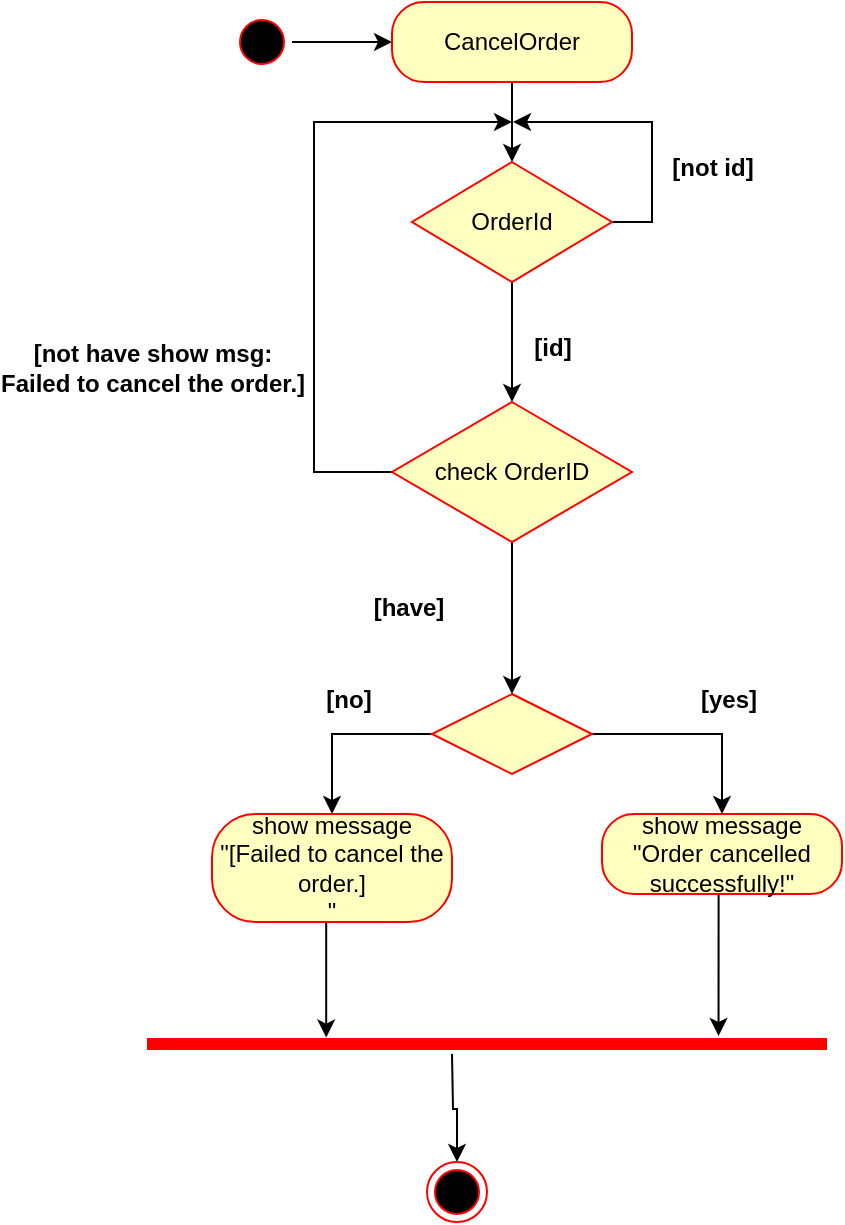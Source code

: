<mxfile version="21.6.1" type="device" pages="3">
  <diagram name="Page-1" id="TE9VZ5SBRQnb2_Yz3st8">
    <mxGraphModel dx="1036" dy="606" grid="1" gridSize="10" guides="1" tooltips="1" connect="1" arrows="1" fold="1" page="1" pageScale="1" pageWidth="850" pageHeight="1100" math="0" shadow="0">
      <root>
        <mxCell id="0" />
        <mxCell id="1" parent="0" />
        <mxCell id="HGSKHwMMvarCdzg37iJ7-1" style="edgeStyle=orthogonalEdgeStyle;rounded=0;orthogonalLoop=1;jettySize=auto;html=1;exitX=1;exitY=0.5;exitDx=0;exitDy=0;entryX=0;entryY=0.5;entryDx=0;entryDy=0;" parent="1" source="HGSKHwMMvarCdzg37iJ7-2" target="HGSKHwMMvarCdzg37iJ7-4" edge="1">
          <mxGeometry relative="1" as="geometry" />
        </mxCell>
        <mxCell id="HGSKHwMMvarCdzg37iJ7-2" value="" style="ellipse;html=1;shape=startState;fillColor=#000000;strokeColor=#ff0000;" parent="1" vertex="1">
          <mxGeometry x="270" y="165" width="30" height="30" as="geometry" />
        </mxCell>
        <mxCell id="HGSKHwMMvarCdzg37iJ7-3" style="edgeStyle=orthogonalEdgeStyle;rounded=0;orthogonalLoop=1;jettySize=auto;html=1;exitX=0.5;exitY=1;exitDx=0;exitDy=0;entryX=0.5;entryY=0;entryDx=0;entryDy=0;" parent="1" source="HGSKHwMMvarCdzg37iJ7-4" target="HGSKHwMMvarCdzg37iJ7-7" edge="1">
          <mxGeometry relative="1" as="geometry" />
        </mxCell>
        <mxCell id="HGSKHwMMvarCdzg37iJ7-4" value="CancelOrder" style="rounded=1;whiteSpace=wrap;html=1;arcSize=40;fontColor=#000000;fillColor=#ffffc0;strokeColor=#ff0000;" parent="1" vertex="1">
          <mxGeometry x="350" y="160" width="120" height="40" as="geometry" />
        </mxCell>
        <mxCell id="HGSKHwMMvarCdzg37iJ7-6" style="edgeStyle=orthogonalEdgeStyle;rounded=0;orthogonalLoop=1;jettySize=auto;html=1;exitX=1;exitY=0.5;exitDx=0;exitDy=0;" parent="1" source="HGSKHwMMvarCdzg37iJ7-7" edge="1">
          <mxGeometry relative="1" as="geometry">
            <mxPoint x="410" y="220" as="targetPoint" />
          </mxGeometry>
        </mxCell>
        <mxCell id="HGSKHwMMvarCdzg37iJ7-40" style="edgeStyle=orthogonalEdgeStyle;rounded=0;orthogonalLoop=1;jettySize=auto;html=1;entryX=0.5;entryY=0;entryDx=0;entryDy=0;" parent="1" source="HGSKHwMMvarCdzg37iJ7-7" target="HGSKHwMMvarCdzg37iJ7-39" edge="1">
          <mxGeometry relative="1" as="geometry" />
        </mxCell>
        <mxCell id="HGSKHwMMvarCdzg37iJ7-7" value="OrderId" style="rhombus;whiteSpace=wrap;html=1;fontColor=#000000;fillColor=#ffffc0;strokeColor=#ff0000;" parent="1" vertex="1">
          <mxGeometry x="360" y="240" width="100" height="60" as="geometry" />
        </mxCell>
        <mxCell id="HGSKHwMMvarCdzg37iJ7-10" style="edgeStyle=orthogonalEdgeStyle;rounded=0;orthogonalLoop=1;jettySize=auto;html=1;exitX=0.5;exitY=1;exitDx=0;exitDy=0;entryX=0.892;entryY=0.1;entryDx=0;entryDy=0;entryPerimeter=0;" parent="1" source="HGSKHwMMvarCdzg37iJ7-11" edge="1">
          <mxGeometry relative="1" as="geometry">
            <Array as="points">
              <mxPoint x="513" y="606" />
            </Array>
            <mxPoint x="513.28" y="677" as="targetPoint" />
          </mxGeometry>
        </mxCell>
        <mxCell id="HGSKHwMMvarCdzg37iJ7-11" value="show message&lt;br&gt;&quot;Order cancelled successfully!&quot;" style="rounded=1;whiteSpace=wrap;html=1;arcSize=40;fontColor=#000000;fillColor=#ffffc0;strokeColor=#ff0000;" parent="1" vertex="1">
          <mxGeometry x="455" y="566" width="120" height="40" as="geometry" />
        </mxCell>
        <mxCell id="HGSKHwMMvarCdzg37iJ7-12" value="" style="edgeStyle=orthogonalEdgeStyle;rounded=0;orthogonalLoop=1;jettySize=auto;html=1;" parent="1" target="HGSKHwMMvarCdzg37iJ7-14" edge="1">
          <mxGeometry relative="1" as="geometry">
            <mxPoint x="380" y="686" as="sourcePoint" />
          </mxGeometry>
        </mxCell>
        <mxCell id="HGSKHwMMvarCdzg37iJ7-13" value="" style="shape=line;html=1;strokeWidth=6;strokeColor=#ff0000;" parent="1" vertex="1">
          <mxGeometry x="227.5" y="676" width="340" height="10" as="geometry" />
        </mxCell>
        <mxCell id="HGSKHwMMvarCdzg37iJ7-14" value="" style="ellipse;html=1;shape=endState;fillColor=#000000;strokeColor=#ff0000;" parent="1" vertex="1">
          <mxGeometry x="367.5" y="740" width="30" height="30" as="geometry" />
        </mxCell>
        <mxCell id="HGSKHwMMvarCdzg37iJ7-15" value="[id]" style="text;align=center;fontStyle=1;verticalAlign=middle;spacingLeft=3;spacingRight=3;strokeColor=none;rotatable=0;points=[[0,0.5],[1,0.5]];portConstraint=eastwest;html=1;" parent="1" vertex="1">
          <mxGeometry x="390" y="320" width="80" height="26" as="geometry" />
        </mxCell>
        <mxCell id="HGSKHwMMvarCdzg37iJ7-16" value="[not id]" style="text;align=center;fontStyle=1;verticalAlign=middle;spacingLeft=3;spacingRight=3;strokeColor=none;rotatable=0;points=[[0,0.5],[1,0.5]];portConstraint=eastwest;html=1;" parent="1" vertex="1">
          <mxGeometry x="470" y="230" width="80" height="26" as="geometry" />
        </mxCell>
        <mxCell id="HGSKHwMMvarCdzg37iJ7-19" style="edgeStyle=orthogonalEdgeStyle;rounded=0;orthogonalLoop=1;jettySize=auto;html=1;exitX=1;exitY=0.5;exitDx=0;exitDy=0;" parent="1" source="HGSKHwMMvarCdzg37iJ7-21" target="HGSKHwMMvarCdzg37iJ7-11" edge="1">
          <mxGeometry relative="1" as="geometry" />
        </mxCell>
        <mxCell id="HGSKHwMMvarCdzg37iJ7-20" style="edgeStyle=orthogonalEdgeStyle;rounded=0;orthogonalLoop=1;jettySize=auto;html=1;exitX=0;exitY=0.5;exitDx=0;exitDy=0;entryX=0.5;entryY=0;entryDx=0;entryDy=0;" parent="1" source="HGSKHwMMvarCdzg37iJ7-21" target="HGSKHwMMvarCdzg37iJ7-23" edge="1">
          <mxGeometry relative="1" as="geometry" />
        </mxCell>
        <mxCell id="HGSKHwMMvarCdzg37iJ7-21" value="" style="rhombus;whiteSpace=wrap;html=1;fontColor=#000000;fillColor=#ffffc0;strokeColor=#ff0000;" parent="1" vertex="1">
          <mxGeometry x="370" y="506" width="80" height="40" as="geometry" />
        </mxCell>
        <mxCell id="HGSKHwMMvarCdzg37iJ7-22" style="edgeStyle=orthogonalEdgeStyle;rounded=0;orthogonalLoop=1;jettySize=auto;html=1;exitX=0.5;exitY=1;exitDx=0;exitDy=0;entryX=0.315;entryY=0.18;entryDx=0;entryDy=0;entryPerimeter=0;" parent="1" source="HGSKHwMMvarCdzg37iJ7-23" edge="1">
          <mxGeometry relative="1" as="geometry">
            <Array as="points">
              <mxPoint x="317" y="606" />
            </Array>
            <mxPoint x="317.1" y="677.8" as="targetPoint" />
          </mxGeometry>
        </mxCell>
        <mxCell id="HGSKHwMMvarCdzg37iJ7-23" value="show message&lt;br style=&quot;border-color: var(--border-color);&quot;&gt;&quot;[Failed to cancel the order.]&lt;br&gt;&quot;" style="rounded=1;whiteSpace=wrap;html=1;arcSize=40;fontColor=#000000;fillColor=#ffffc0;strokeColor=#ff0000;" parent="1" vertex="1">
          <mxGeometry x="260" y="566" width="120" height="54" as="geometry" />
        </mxCell>
        <mxCell id="HGSKHwMMvarCdzg37iJ7-24" value="[no]" style="text;align=center;fontStyle=1;verticalAlign=middle;spacingLeft=3;spacingRight=3;strokeColor=none;rotatable=0;points=[[0,0.5],[1,0.5]];portConstraint=eastwest;html=1;" parent="1" vertex="1">
          <mxGeometry x="287.5" y="496" width="80" height="26" as="geometry" />
        </mxCell>
        <mxCell id="HGSKHwMMvarCdzg37iJ7-25" value="[yes]" style="text;align=center;fontStyle=1;verticalAlign=middle;spacingLeft=3;spacingRight=3;strokeColor=none;rotatable=0;points=[[0,0.5],[1,0.5]];portConstraint=eastwest;html=1;" parent="1" vertex="1">
          <mxGeometry x="477.5" y="496" width="80" height="26" as="geometry" />
        </mxCell>
        <mxCell id="HGSKHwMMvarCdzg37iJ7-43" style="edgeStyle=orthogonalEdgeStyle;rounded=0;orthogonalLoop=1;jettySize=auto;html=1;exitX=0;exitY=0.5;exitDx=0;exitDy=0;" parent="1" source="HGSKHwMMvarCdzg37iJ7-39" edge="1">
          <mxGeometry relative="1" as="geometry">
            <mxPoint x="410" y="220" as="targetPoint" />
            <Array as="points">
              <mxPoint x="311" y="395" />
              <mxPoint x="311" y="220" />
            </Array>
          </mxGeometry>
        </mxCell>
        <mxCell id="HGSKHwMMvarCdzg37iJ7-46" style="edgeStyle=orthogonalEdgeStyle;rounded=0;orthogonalLoop=1;jettySize=auto;html=1;entryX=0.5;entryY=0;entryDx=0;entryDy=0;" parent="1" source="HGSKHwMMvarCdzg37iJ7-39" target="HGSKHwMMvarCdzg37iJ7-21" edge="1">
          <mxGeometry relative="1" as="geometry">
            <mxPoint x="410" y="500" as="targetPoint" />
          </mxGeometry>
        </mxCell>
        <mxCell id="HGSKHwMMvarCdzg37iJ7-39" value="check&amp;nbsp;OrderID" style="rhombus;whiteSpace=wrap;html=1;fontColor=#000000;fillColor=#ffffc0;strokeColor=#ff0000;" parent="1" vertex="1">
          <mxGeometry x="350" y="360" width="120" height="70" as="geometry" />
        </mxCell>
        <mxCell id="HGSKHwMMvarCdzg37iJ7-41" value="[have]" style="text;align=center;fontStyle=1;verticalAlign=middle;spacingLeft=3;spacingRight=3;strokeColor=none;rotatable=0;points=[[0,0.5],[1,0.5]];portConstraint=eastwest;html=1;" parent="1" vertex="1">
          <mxGeometry x="317.5" y="450" width="80" height="26" as="geometry" />
        </mxCell>
        <mxCell id="HGSKHwMMvarCdzg37iJ7-42" value="[not have show msg:&lt;br&gt;Failed to cancel the order.]" style="text;align=center;fontStyle=1;verticalAlign=middle;spacingLeft=3;spacingRight=3;strokeColor=none;rotatable=0;points=[[0,0.5],[1,0.5]];portConstraint=eastwest;html=1;" parent="1" vertex="1">
          <mxGeometry x="190" y="330" width="80" height="26" as="geometry" />
        </mxCell>
      </root>
    </mxGraphModel>
  </diagram>
  <diagram id="FpsR7tmESKf52y1RWWqT" name="Page-2">
    <mxGraphModel dx="1036" dy="606" grid="1" gridSize="10" guides="1" tooltips="1" connect="1" arrows="1" fold="1" page="1" pageScale="1" pageWidth="850" pageHeight="1100" math="0" shadow="0">
      <root>
        <mxCell id="0" />
        <mxCell id="1" parent="0" />
        <mxCell id="XmsKg2CHR13y9kAKneK7-1" value="004-CancelOrrder" style="shape=umlFrame;whiteSpace=wrap;html=1;pointerEvents=0;width=80;height=40;" vertex="1" parent="1">
          <mxGeometry x="50" y="30" width="850" height="800" as="geometry" />
        </mxCell>
        <mxCell id="XmsKg2CHR13y9kAKneK7-2" style="edgeStyle=orthogonalEdgeStyle;rounded=0;orthogonalLoop=1;jettySize=auto;html=1;exitX=0.5;exitY=0.5;exitDx=0;exitDy=0;exitPerimeter=0;entryX=0.507;entryY=0.567;entryDx=0;entryDy=0;entryPerimeter=0;endArrow=none;endFill=0;dashed=1;" edge="1" parent="1" source="XmsKg2CHR13y9kAKneK7-3" target="XmsKg2CHR13y9kAKneK7-14">
          <mxGeometry relative="1" as="geometry">
            <Array as="points">
              <mxPoint x="145" y="230" />
              <mxPoint x="145" y="230" />
            </Array>
          </mxGeometry>
        </mxCell>
        <mxCell id="XmsKg2CHR13y9kAKneK7-3" value="Staff" style="shape=umlActor;verticalLabelPosition=bottom;verticalAlign=top;html=1;" vertex="1" parent="1">
          <mxGeometry x="130" y="80" width="30" height="60" as="geometry" />
        </mxCell>
        <mxCell id="XmsKg2CHR13y9kAKneK7-4" style="edgeStyle=orthogonalEdgeStyle;rounded=0;orthogonalLoop=1;jettySize=auto;html=1;entryX=0.5;entryY=0;entryDx=0;entryDy=0;entryPerimeter=0;endArrow=none;endFill=0;dashed=1;" edge="1" parent="1" source="XmsKg2CHR13y9kAKneK7-5" target="XmsKg2CHR13y9kAKneK7-15">
          <mxGeometry relative="1" as="geometry" />
        </mxCell>
        <mxCell id="XmsKg2CHR13y9kAKneK7-5" value="Program" style="html=1;whiteSpace=wrap;" vertex="1" parent="1">
          <mxGeometry x="250" y="90" width="90" height="30" as="geometry" />
        </mxCell>
        <mxCell id="XmsKg2CHR13y9kAKneK7-6" style="edgeStyle=orthogonalEdgeStyle;rounded=0;orthogonalLoop=1;jettySize=auto;html=1;entryX=0.5;entryY=0;entryDx=0;entryDy=0;entryPerimeter=0;endArrow=none;endFill=0;dashed=1;" edge="1" parent="1" source="XmsKg2CHR13y9kAKneK7-7" target="XmsKg2CHR13y9kAKneK7-17">
          <mxGeometry relative="1" as="geometry" />
        </mxCell>
        <mxCell id="XmsKg2CHR13y9kAKneK7-7" value="Staff" style="html=1;whiteSpace=wrap;" vertex="1" parent="1">
          <mxGeometry x="370" y="90" width="90" height="30" as="geometry" />
        </mxCell>
        <mxCell id="XmsKg2CHR13y9kAKneK7-8" style="edgeStyle=orthogonalEdgeStyle;rounded=0;orthogonalLoop=1;jettySize=auto;html=1;exitX=0.5;exitY=1;exitDx=0;exitDy=0;entryX=0.4;entryY=0.005;entryDx=0;entryDy=0;entryPerimeter=0;endArrow=none;endFill=0;dashed=1;" edge="1" parent="1" source="XmsKg2CHR13y9kAKneK7-9" target="XmsKg2CHR13y9kAKneK7-19">
          <mxGeometry relative="1" as="geometry" />
        </mxCell>
        <mxCell id="XmsKg2CHR13y9kAKneK7-9" value="OrderBL" style="html=1;whiteSpace=wrap;" vertex="1" parent="1">
          <mxGeometry x="530" y="95" width="90" height="30" as="geometry" />
        </mxCell>
        <mxCell id="XmsKg2CHR13y9kAKneK7-10" style="edgeStyle=orthogonalEdgeStyle;rounded=0;orthogonalLoop=1;jettySize=auto;html=1;entryX=0.5;entryY=0;entryDx=0;entryDy=0;entryPerimeter=0;endArrow=none;endFill=0;dashed=1;" edge="1" parent="1" source="XmsKg2CHR13y9kAKneK7-11" target="XmsKg2CHR13y9kAKneK7-21">
          <mxGeometry relative="1" as="geometry" />
        </mxCell>
        <mxCell id="XmsKg2CHR13y9kAKneK7-11" value="OrderDAL" style="html=1;whiteSpace=wrap;" vertex="1" parent="1">
          <mxGeometry x="670" y="95" width="90" height="30" as="geometry" />
        </mxCell>
        <mxCell id="XmsKg2CHR13y9kAKneK7-12" style="edgeStyle=orthogonalEdgeStyle;rounded=0;orthogonalLoop=1;jettySize=auto;html=1;exitX=0.5;exitY=1;exitDx=0;exitDy=0;exitPerimeter=0;entryX=0.5;entryY=0.513;entryDx=0;entryDy=0;entryPerimeter=0;endArrow=none;endFill=0;dashed=1;" edge="1" parent="1" source="XmsKg2CHR13y9kAKneK7-13" target="XmsKg2CHR13y9kAKneK7-18">
          <mxGeometry relative="1" as="geometry" />
        </mxCell>
        <mxCell id="XmsKg2CHR13y9kAKneK7-13" value="DB" style="strokeWidth=2;html=1;shape=mxgraph.flowchart.database;whiteSpace=wrap;" vertex="1" parent="1">
          <mxGeometry x="820" y="90" width="60" height="60" as="geometry" />
        </mxCell>
        <mxCell id="XmsKg2CHR13y9kAKneK7-14" value="" style="shape=umlDestroy;whiteSpace=wrap;html=1;strokeWidth=3;targetShapes=umlLifeline;" vertex="1" parent="1">
          <mxGeometry x="130" y="780" width="30" height="30" as="geometry" />
        </mxCell>
        <mxCell id="XmsKg2CHR13y9kAKneK7-15" value="" style="html=1;points=[];perimeter=orthogonalPerimeter;outlineConnect=0;targetShapes=umlLifeline;portConstraint=eastwest;newEdgeStyle={&quot;edgeStyle&quot;:&quot;elbowEdgeStyle&quot;,&quot;elbow&quot;:&quot;vertical&quot;,&quot;curved&quot;:0,&quot;rounded&quot;:0};" vertex="1" parent="1">
          <mxGeometry x="290" y="170" width="10" height="600" as="geometry" />
        </mxCell>
        <mxCell id="XmsKg2CHR13y9kAKneK7-16" style="edgeStyle=elbowEdgeStyle;rounded=0;orthogonalLoop=1;jettySize=auto;html=1;elbow=vertical;curved=0;entryX=0.341;entryY=-0.008;entryDx=0;entryDy=0;entryPerimeter=0;endArrow=none;endFill=0;dashed=1;" edge="1" parent="1" source="XmsKg2CHR13y9kAKneK7-17" target="XmsKg2CHR13y9kAKneK7-32">
          <mxGeometry relative="1" as="geometry" />
        </mxCell>
        <mxCell id="XmsKg2CHR13y9kAKneK7-17" value="" style="html=1;points=[];perimeter=orthogonalPerimeter;outlineConnect=0;targetShapes=umlLifeline;portConstraint=eastwest;newEdgeStyle={&quot;edgeStyle&quot;:&quot;elbowEdgeStyle&quot;,&quot;elbow&quot;:&quot;vertical&quot;,&quot;curved&quot;:0,&quot;rounded&quot;:0};fillColor=#999999;" vertex="1" parent="1">
          <mxGeometry x="410" y="180" width="10" height="120" as="geometry" />
        </mxCell>
        <mxCell id="XmsKg2CHR13y9kAKneK7-18" value="" style="shape=umlDestroy;whiteSpace=wrap;html=1;strokeWidth=3;targetShapes=umlLifeline;" vertex="1" parent="1">
          <mxGeometry x="835" y="780" width="30" height="30" as="geometry" />
        </mxCell>
        <mxCell id="XmsKg2CHR13y9kAKneK7-19" value="" style="html=1;points=[];perimeter=orthogonalPerimeter;outlineConnect=0;targetShapes=umlLifeline;portConstraint=eastwest;newEdgeStyle={&quot;edgeStyle&quot;:&quot;elbowEdgeStyle&quot;,&quot;elbow&quot;:&quot;vertical&quot;,&quot;curved&quot;:0,&quot;rounded&quot;:0};fillColor=#808080;" vertex="1" parent="1">
          <mxGeometry x="570" y="455" width="10" height="95" as="geometry" />
        </mxCell>
        <mxCell id="XmsKg2CHR13y9kAKneK7-20" value="NewOrderIdBL()" style="html=1;verticalAlign=bottom;endArrow=block;edgeStyle=elbowEdgeStyle;elbow=vertical;curved=0;rounded=0;exitX=1;exitY=0.443;exitDx=0;exitDy=0;exitPerimeter=0;" edge="1" parent="1">
          <mxGeometry width="80" relative="1" as="geometry">
            <mxPoint x="300" y="460.23" as="sourcePoint" />
            <mxPoint x="570" y="460" as="targetPoint" />
          </mxGeometry>
        </mxCell>
        <mxCell id="XmsKg2CHR13y9kAKneK7-21" value="" style="html=1;points=[];perimeter=orthogonalPerimeter;outlineConnect=0;targetShapes=umlLifeline;portConstraint=eastwest;newEdgeStyle={&quot;edgeStyle&quot;:&quot;elbowEdgeStyle&quot;,&quot;elbow&quot;:&quot;vertical&quot;,&quot;curved&quot;:0,&quot;rounded&quot;:0};fillColor=#FFFFFF;" vertex="1" parent="1">
          <mxGeometry x="710" y="460" width="10" height="80" as="geometry" />
        </mxCell>
        <mxCell id="XmsKg2CHR13y9kAKneK7-22" value="GetById()" style="html=1;verticalAlign=bottom;endArrow=block;edgeStyle=elbowEdgeStyle;elbow=vertical;curved=0;rounded=0;entryX=0;entryY=0.143;entryDx=0;entryDy=0;entryPerimeter=0;" edge="1" parent="1" target="XmsKg2CHR13y9kAKneK7-21">
          <mxGeometry width="80" relative="1" as="geometry">
            <mxPoint x="580" y="470" as="sourcePoint" />
            <mxPoint x="650" y="470" as="targetPoint" />
          </mxGeometry>
        </mxCell>
        <mxCell id="XmsKg2CHR13y9kAKneK7-23" value="GetById()" style="html=1;verticalAlign=bottom;endArrow=block;edgeStyle=elbowEdgeStyle;elbow=horizontal;curved=0;rounded=0;entryX=0;entryY=0.143;entryDx=0;entryDy=0;entryPerimeter=0;" edge="1" parent="1">
          <mxGeometry width="80" relative="1" as="geometry">
            <mxPoint x="720" y="480" as="sourcePoint" />
            <mxPoint x="850" y="480" as="targetPoint" />
          </mxGeometry>
        </mxCell>
        <mxCell id="XmsKg2CHR13y9kAKneK7-24" value="" style="html=1;verticalAlign=bottom;endArrow=none;edgeStyle=elbowEdgeStyle;elbow=vertical;curved=0;rounded=0;startArrow=block;startFill=1;endFill=0;" edge="1" parent="1" source="XmsKg2CHR13y9kAKneK7-21">
          <mxGeometry width="80" relative="1" as="geometry">
            <mxPoint x="730" y="520" as="sourcePoint" />
            <mxPoint x="850" y="520" as="targetPoint" />
          </mxGeometry>
        </mxCell>
        <mxCell id="XmsKg2CHR13y9kAKneK7-25" value="" style="html=1;verticalAlign=bottom;endArrow=none;edgeStyle=elbowEdgeStyle;elbow=vertical;curved=0;rounded=0;startArrow=block;startFill=1;endFill=0;" edge="1" parent="1">
          <mxGeometry width="80" relative="1" as="geometry">
            <mxPoint x="580" y="529" as="sourcePoint" />
            <mxPoint x="710" y="529" as="targetPoint" />
          </mxGeometry>
        </mxCell>
        <mxCell id="XmsKg2CHR13y9kAKneK7-26" value="" style="html=1;verticalAlign=bottom;endArrow=none;edgeStyle=elbowEdgeStyle;elbow=vertical;curved=0;rounded=0;exitX=1;exitY=0.443;exitDx=0;exitDy=0;exitPerimeter=0;endFill=0;startArrow=block;startFill=1;" edge="1" parent="1">
          <mxGeometry width="80" relative="1" as="geometry">
            <mxPoint x="300" y="540" as="sourcePoint" />
            <mxPoint x="570" y="540" as="targetPoint" />
          </mxGeometry>
        </mxCell>
        <mxCell id="XmsKg2CHR13y9kAKneK7-27" value="" style="endArrow=classic;html=1;rounded=0;" edge="1" parent="1">
          <mxGeometry relative="1" as="geometry">
            <mxPoint x="300" y="570" as="sourcePoint" />
            <mxPoint x="300" y="630" as="targetPoint" />
            <Array as="points">
              <mxPoint x="330" y="570" />
              <mxPoint x="330" y="630" />
              <mxPoint x="320" y="630" />
            </Array>
          </mxGeometry>
        </mxCell>
        <mxCell id="XmsKg2CHR13y9kAKneK7-28" value="msg:&amp;nbsp;Failed to cancel the order" style="edgeLabel;resizable=0;html=1;align=center;verticalAlign=middle;" connectable="0" vertex="1" parent="XmsKg2CHR13y9kAKneK7-27">
          <mxGeometry relative="1" as="geometry">
            <mxPoint x="50" as="offset" />
          </mxGeometry>
        </mxCell>
        <mxCell id="XmsKg2CHR13y9kAKneK7-29" value="" style="endArrow=classic;html=1;rounded=0;" edge="1" parent="1">
          <mxGeometry relative="1" as="geometry">
            <mxPoint x="300" y="650" as="sourcePoint" />
            <mxPoint x="300" y="710" as="targetPoint" />
            <Array as="points">
              <mxPoint x="330" y="650" />
              <mxPoint x="330" y="710" />
              <mxPoint x="320" y="710" />
            </Array>
          </mxGeometry>
        </mxCell>
        <mxCell id="XmsKg2CHR13y9kAKneK7-30" value="msg:&amp;nbsp;Order cancelled successfully" style="edgeLabel;resizable=0;html=1;align=center;verticalAlign=middle;" connectable="0" vertex="1" parent="XmsKg2CHR13y9kAKneK7-29">
          <mxGeometry relative="1" as="geometry">
            <mxPoint x="60" y="5" as="offset" />
          </mxGeometry>
        </mxCell>
        <mxCell id="XmsKg2CHR13y9kAKneK7-31" value="ref" style="shape=umlFrame;whiteSpace=wrap;html=1;pointerEvents=0;" vertex="1" parent="1">
          <mxGeometry x="120" y="190" width="340" height="100" as="geometry" />
        </mxCell>
        <mxCell id="XmsKg2CHR13y9kAKneK7-32" value="alt" style="shape=umlFrame;whiteSpace=wrap;html=1;pointerEvents=0;" vertex="1" parent="1">
          <mxGeometry x="180" y="500" width="690" height="270" as="geometry" />
        </mxCell>
        <mxCell id="XmsKg2CHR13y9kAKneK7-33" style="edgeStyle=elbowEdgeStyle;rounded=0;orthogonalLoop=1;jettySize=auto;html=1;elbow=vertical;curved=0;endArrow=none;endFill=0;dashed=1;" edge="1" parent="1">
          <mxGeometry relative="1" as="geometry">
            <mxPoint x="294.5" y="770" as="sourcePoint" />
            <mxPoint x="295" y="800" as="targetPoint" />
          </mxGeometry>
        </mxCell>
        <mxCell id="XmsKg2CHR13y9kAKneK7-34" style="edgeStyle=elbowEdgeStyle;rounded=0;orthogonalLoop=1;jettySize=auto;html=1;elbow=vertical;curved=0;endArrow=none;endFill=0;dashed=1;" edge="1" parent="1">
          <mxGeometry relative="1" as="geometry">
            <mxPoint x="574.5" y="550" as="sourcePoint" />
            <mxPoint x="575" y="800" as="targetPoint" />
          </mxGeometry>
        </mxCell>
        <mxCell id="XmsKg2CHR13y9kAKneK7-35" style="edgeStyle=elbowEdgeStyle;rounded=0;orthogonalLoop=1;jettySize=auto;html=1;elbow=vertical;curved=0;endArrow=none;endFill=0;dashed=1;" edge="1" parent="1">
          <mxGeometry relative="1" as="geometry">
            <mxPoint x="714.5" y="540" as="sourcePoint" />
            <mxPoint x="715" y="800" as="targetPoint" />
          </mxGeometry>
        </mxCell>
        <mxCell id="XmsKg2CHR13y9kAKneK7-36" value="[result=null]" style="text;html=1;strokeColor=none;fillColor=none;align=center;verticalAlign=middle;whiteSpace=wrap;rounded=0;" vertex="1" parent="1">
          <mxGeometry x="200" y="580" width="60" height="30" as="geometry" />
        </mxCell>
        <mxCell id="XmsKg2CHR13y9kAKneK7-37" value="[have]" style="text;html=1;strokeColor=none;fillColor=none;align=center;verticalAlign=middle;whiteSpace=wrap;rounded=0;" vertex="1" parent="1">
          <mxGeometry x="200" y="670" width="60" height="30" as="geometry" />
        </mxCell>
        <mxCell id="XmsKg2CHR13y9kAKneK7-38" value="001-Login" style="text;html=1;strokeColor=none;fillColor=none;align=center;verticalAlign=middle;whiteSpace=wrap;rounded=0;" vertex="1" parent="1">
          <mxGeometry x="180" y="225" width="60" height="30" as="geometry" />
        </mxCell>
        <mxCell id="XmsKg2CHR13y9kAKneK7-39" value="input order id" style="html=1;verticalAlign=bottom;endArrow=block;edgeStyle=elbowEdgeStyle;elbow=vertical;curved=0;rounded=0;" edge="1" parent="1">
          <mxGeometry width="80" relative="1" as="geometry">
            <mxPoint x="150" y="320" as="sourcePoint" />
            <mxPoint x="290" y="320" as="targetPoint" />
          </mxGeometry>
        </mxCell>
        <mxCell id="XmsKg2CHR13y9kAKneK7-41" value="" style="endArrow=classic;html=1;rounded=0;" edge="1" parent="1">
          <mxGeometry relative="1" as="geometry">
            <mxPoint x="300" y="340" as="sourcePoint" />
            <mxPoint x="300" y="400" as="targetPoint" />
            <Array as="points">
              <mxPoint x="330" y="340" />
              <mxPoint x="330" y="400" />
              <mxPoint x="320" y="400" />
            </Array>
          </mxGeometry>
        </mxCell>
        <mxCell id="XmsKg2CHR13y9kAKneK7-42" value="show list&amp;nbsp;order" style="edgeLabel;resizable=0;html=1;align=center;verticalAlign=middle;" connectable="0" vertex="1" parent="XmsKg2CHR13y9kAKneK7-41">
          <mxGeometry relative="1" as="geometry">
            <mxPoint x="30" as="offset" />
          </mxGeometry>
        </mxCell>
        <mxCell id="XmsKg2CHR13y9kAKneK7-43" value="Loop" style="shape=umlFrame;whiteSpace=wrap;html=1;pointerEvents=0;" vertex="1" parent="1">
          <mxGeometry x="80" y="300" width="320" height="120" as="geometry" />
        </mxCell>
      </root>
    </mxGraphModel>
  </diagram>
  <diagram id="o4rVeVF-ALAu7kUDBPQx" name="Page-3">
    <mxGraphModel dx="1036" dy="606" grid="1" gridSize="10" guides="1" tooltips="1" connect="1" arrows="1" fold="1" page="1" pageScale="1" pageWidth="850" pageHeight="1100" math="0" shadow="0">
      <root>
        <mxCell id="0" />
        <mxCell id="1" parent="0" />
        <mxCell id="FWvcX6OLU7WVPBE-BjSK-14" style="edgeStyle=orthogonalEdgeStyle;rounded=0;orthogonalLoop=1;jettySize=auto;html=1;entryX=0;entryY=0;entryDx=80;entryDy=180;entryPerimeter=0;endArrow=none;endFill=0;" edge="1" parent="1" source="FWvcX6OLU7WVPBE-BjSK-1" target="FWvcX6OLU7WVPBE-BjSK-5">
          <mxGeometry relative="1" as="geometry" />
        </mxCell>
        <mxCell id="FWvcX6OLU7WVPBE-BjSK-1" value="&lt;span style=&quot;white-space: pre;&quot;&gt;&#x9;&lt;/span&gt;&lt;span style=&quot;white-space: pre;&quot;&gt;&#x9;&lt;/span&gt;Product&lt;br&gt;" style="verticalAlign=top;align=left;spacingTop=8;spacingLeft=2;spacingRight=12;shape=cube;size=10;direction=south;fontStyle=4;html=1;whiteSpace=wrap;strokeColor=default;gradientColor=none;fillColor=default;" vertex="1" parent="1">
          <mxGeometry x="140" y="120" width="200" height="160" as="geometry" />
        </mxCell>
        <mxCell id="FWvcX6OLU7WVPBE-BjSK-2" value="Object" style="html=1;whiteSpace=wrap;" vertex="1" parent="1">
          <mxGeometry x="170" y="160" width="110" height="50" as="geometry" />
        </mxCell>
        <mxCell id="FWvcX6OLU7WVPBE-BjSK-3" value="TobaccoStore.Zip" style="html=1;whiteSpace=wrap;" vertex="1" parent="1">
          <mxGeometry x="170" y="160" width="110" height="50" as="geometry" />
        </mxCell>
        <mxCell id="FWvcX6OLU7WVPBE-BjSK-4" value="DR" style="html=1;whiteSpace=wrap;" vertex="1" parent="1">
          <mxGeometry x="170" y="220" width="110" height="50" as="geometry" />
        </mxCell>
        <mxCell id="FWvcX6OLU7WVPBE-BjSK-5" value="&lt;span style=&quot;&quot;&gt;&lt;span style=&quot;&quot;&gt;&lt;span style=&quot;white-space: pre;&quot;&gt;&#x9;&lt;/span&gt;&amp;nbsp;&lt;/span&gt;&lt;/span&gt;DATABASE SERVER" style="verticalAlign=top;align=left;spacingTop=8;spacingLeft=2;spacingRight=12;shape=cube;size=10;direction=south;fontStyle=4;html=1;whiteSpace=wrap;strokeColor=default;gradientColor=none;fillColor=default;" vertex="1" parent="1">
          <mxGeometry x="500" y="120" width="180" height="155" as="geometry" />
        </mxCell>
        <mxCell id="FWvcX6OLU7WVPBE-BjSK-8" value="MySQL Server" style="html=1;whiteSpace=wrap;" vertex="1" parent="1">
          <mxGeometry x="535" y="190" width="110" height="50" as="geometry" />
        </mxCell>
        <mxCell id="FWvcX6OLU7WVPBE-BjSK-15" value="&lt;span style=&quot;font-weight: normal;&quot;&gt;TCP/IP&lt;/span&gt;" style="text;align=center;fontStyle=1;verticalAlign=middle;spacingLeft=3;spacingRight=3;strokeColor=none;rotatable=0;points=[[0,0.5],[1,0.5]];portConstraint=eastwest;html=1;" vertex="1" parent="1">
          <mxGeometry x="370" y="160" width="80" height="26" as="geometry" />
        </mxCell>
      </root>
    </mxGraphModel>
  </diagram>
</mxfile>
